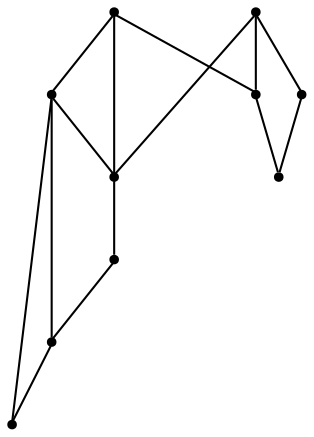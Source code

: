 graph {
  node [shape=point,comment="{\"directed\":false,\"doi\":\"10.1007/11618058_21\",\"figure\":\"1\"}"]

  v0 [pos="1021.0399164244186,600.9032122294109"]
  v1 [pos="850.9697560864826,561.8614387512207"]
  v2 [pos="1017.4507153888081,519.415683746338"]
  v3 [pos="988.6328511082849,443.5041618347169"]
  v4 [pos="939.216367641715,755.4655901590984"]
  v5 [pos="869.203363462936,335.17082850138354"]
  v6 [pos="834.7177598110464,603.9291572570802"]
  v7 [pos="845.77294921875,517.8082974751792"]
  v8 [pos="742.405800327035,459.95418548583996"]
  v9 [pos="798.4360374273256,638.7166531880698"]

  v0 -- v1 [id="-1",pos="1021.0399164244186,600.9032122294109 850.9697560864826,561.8614387512207 850.9697560864826,561.8614387512207 850.9697560864826,561.8614387512207"]
  v8 -- v5 [id="-2",pos="742.405800327035,459.95418548583996 869.203363462936,335.17082850138354 869.203363462936,335.17082850138354 869.203363462936,335.17082850138354"]
  v2 -- v1 [id="-3",pos="1017.4507153888081,519.415683746338 850.9697560864826,561.8614387512207 850.9697560864826,561.8614387512207 850.9697560864826,561.8614387512207"]
  v2 -- v3 [id="-4",pos="1017.4507153888081,519.415683746338 988.6328511082849,443.5041618347169 988.6328511082849,443.5041618347169 988.6328511082849,443.5041618347169"]
  v2 -- v0 [id="-5",pos="1017.4507153888081,519.415683746338 1021.0399164244186,600.9032122294109 1021.0399164244186,600.9032122294109 1021.0399164244186,600.9032122294109"]
  v0 -- v4 [id="-6",pos="1021.0399164244186,600.9032122294109 939.216367641715,755.4655901590984 939.216367641715,755.4655901590984 939.216367641715,755.4655901590984"]
  v3 -- v5 [id="-7",pos="988.6328511082849,443.5041618347169 869.203363462936,335.17082850138354 869.203363462936,335.17082850138354 869.203363462936,335.17082850138354"]
  v1 -- v6 [id="-9",pos="850.9697560864826,561.8614387512207 834.7177598110464,603.9291572570802 834.7177598110464,603.9291572570802 834.7177598110464,603.9291572570802"]
  v7 -- v8 [id="-11",pos="845.77294921875,517.8082974751792 742.405800327035,459.95418548583996 742.405800327035,459.95418548583996 742.405800327035,459.95418548583996"]
  v7 -- v1 [id="-12",pos="845.77294921875,517.8082974751792 850.9697560864826,561.8614387512207 850.9697560864826,561.8614387512207 850.9697560864826,561.8614387512207"]
  v7 -- v3 [id="-13",pos="845.77294921875,517.8082974751792 988.6328511082849,443.5041618347169 988.6328511082849,443.5041618347169 988.6328511082849,443.5041618347169"]
  v6 -- v9 [id="-14",pos="834.7177598110464,603.9291572570802 798.4360374273256,638.7166531880698 798.4360374273256,638.7166531880698 798.4360374273256,638.7166531880698"]
  v9 -- v4 [id="-15",pos="798.4360374273256,638.7166531880698 939.216367641715,755.4655901590984 939.216367641715,755.4655901590984 939.216367641715,755.4655901590984"]
  v9 -- v0 [id="-16",pos="798.4360374273256,638.7166531880698 1021.0399164244186,600.9032122294109 1021.0399164244186,600.9032122294109 1021.0399164244186,600.9032122294109"]
}